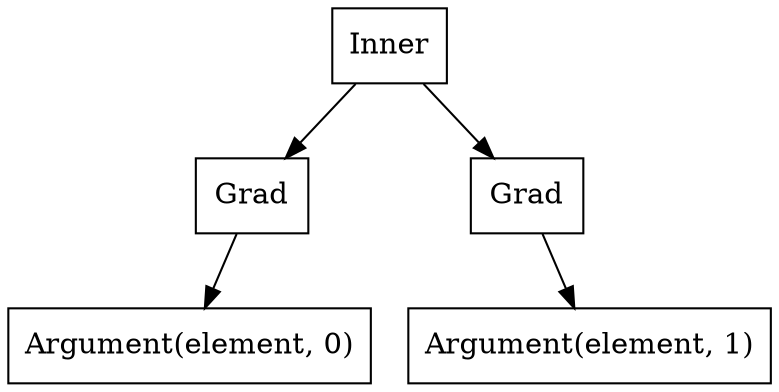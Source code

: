 digraph Stiffness
{
  node [shape="box"] ;
//  edge [arrowtail=odiamond, arrowhead=none];
  n1 [label="Inner"];
  n2 [label="Grad"];
  n3 [label="Grad"];
  n4 [label="Argument(element, 0)"];
  n5 [label="Argument(element, 1)"];
  n2 -> n4;
  n3 -> n5;
  n1 -> n2;
  n1 -> n3;
}
